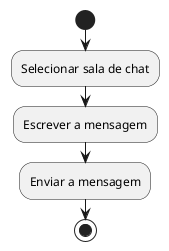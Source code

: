 @startuml
start
        :Selecionar sala de chat;
        :Escrever a mensagem;
        :Enviar a mensagem;
        stop
@enduml